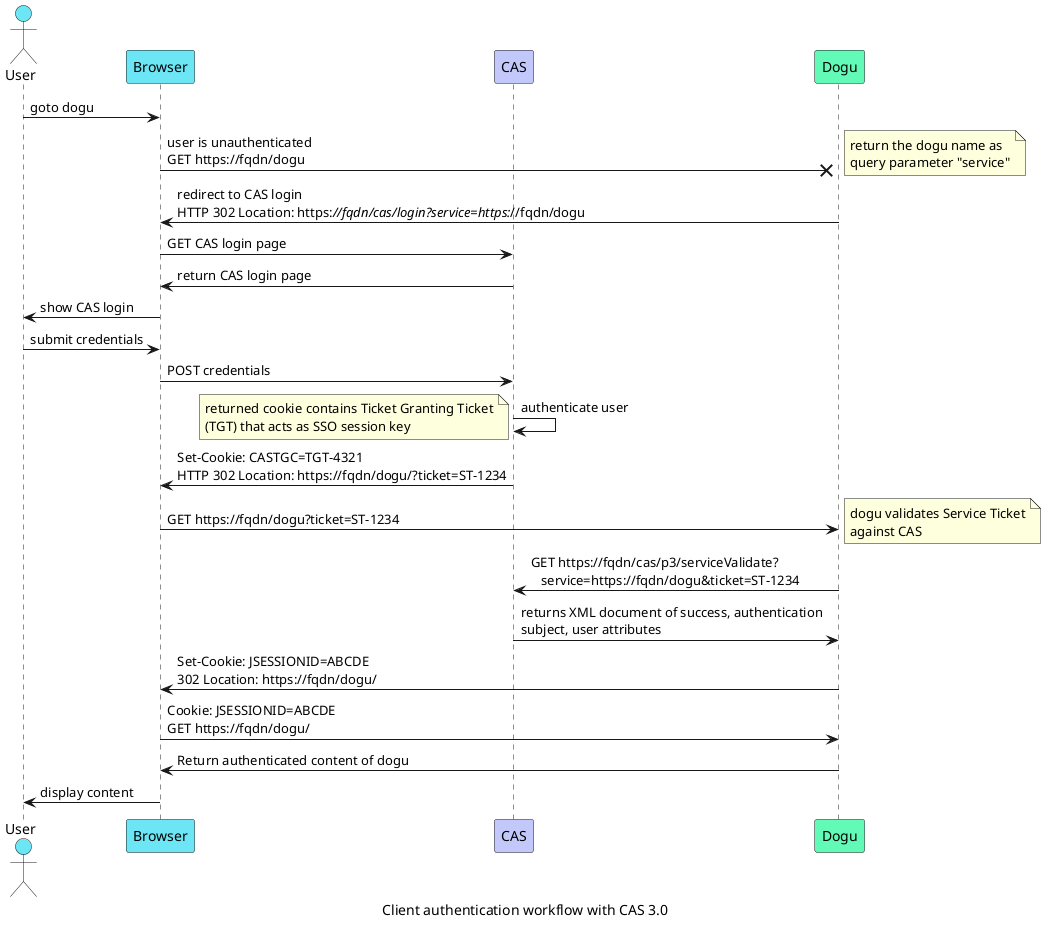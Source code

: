 @startuml

!define CLOUDOGUURL https://raw.githubusercontent.com/cloudogu/plantuml-cloudogu-sprites/master

actor "User" as user #6CE5F5
participant "Browser" as browser #6CE5F5
participant "CAS" as cas #C2C8FA
participant "Dogu" as dogu #62FAB7

user -> browser  : goto dogu
browser ->x dogu : user is unauthenticated\nGET https://fqdn/dogu
note right: return the dogu name as\nquery parameter "service"
browser <- dogu  : redirect to CAS login\nHTTP 302 Location: https:////fqdn/cas/login?service=https:////fqdn/dogu
browser -> cas   : GET CAS login page
browser <- cas   : return CAS login page
user <- browser  : show CAS login
user -> browser  : submit credentials
browser -> cas   : POST credentials
cas -> cas       : authenticate user
note left: returned cookie contains Ticket Granting Ticket\n(TGT) that acts as SSO session key
browser <- cas   : Set-Cookie: CASTGC=TGT-4321\nHTTP 302 Location: https://fqdn/dogu/?ticket=ST-1234
browser -> dogu  : GET https://fqdn/dogu?ticket=ST-1234
note right: dogu validates Service Ticket\nagainst CAS
cas <- dogu      : GET https://fqdn/cas/p3/serviceValidate?\n   service=https://fqdn/dogu&ticket=ST-1234
cas -> dogu      : returns XML document of success, authentication\nsubject, user attributes
browser <- dogu  : Set-Cookie: JSESSIONID=ABCDE\n302 Location: https://fqdn/dogu/
browser -> dogu  : Cookie: JSESSIONID=ABCDE\nGET https://fqdn/dogu/
browser <- dogu  : Return authenticated content of dogu
user <- browser  : display content

caption Client authentication workflow with CAS 3.0
@enduml